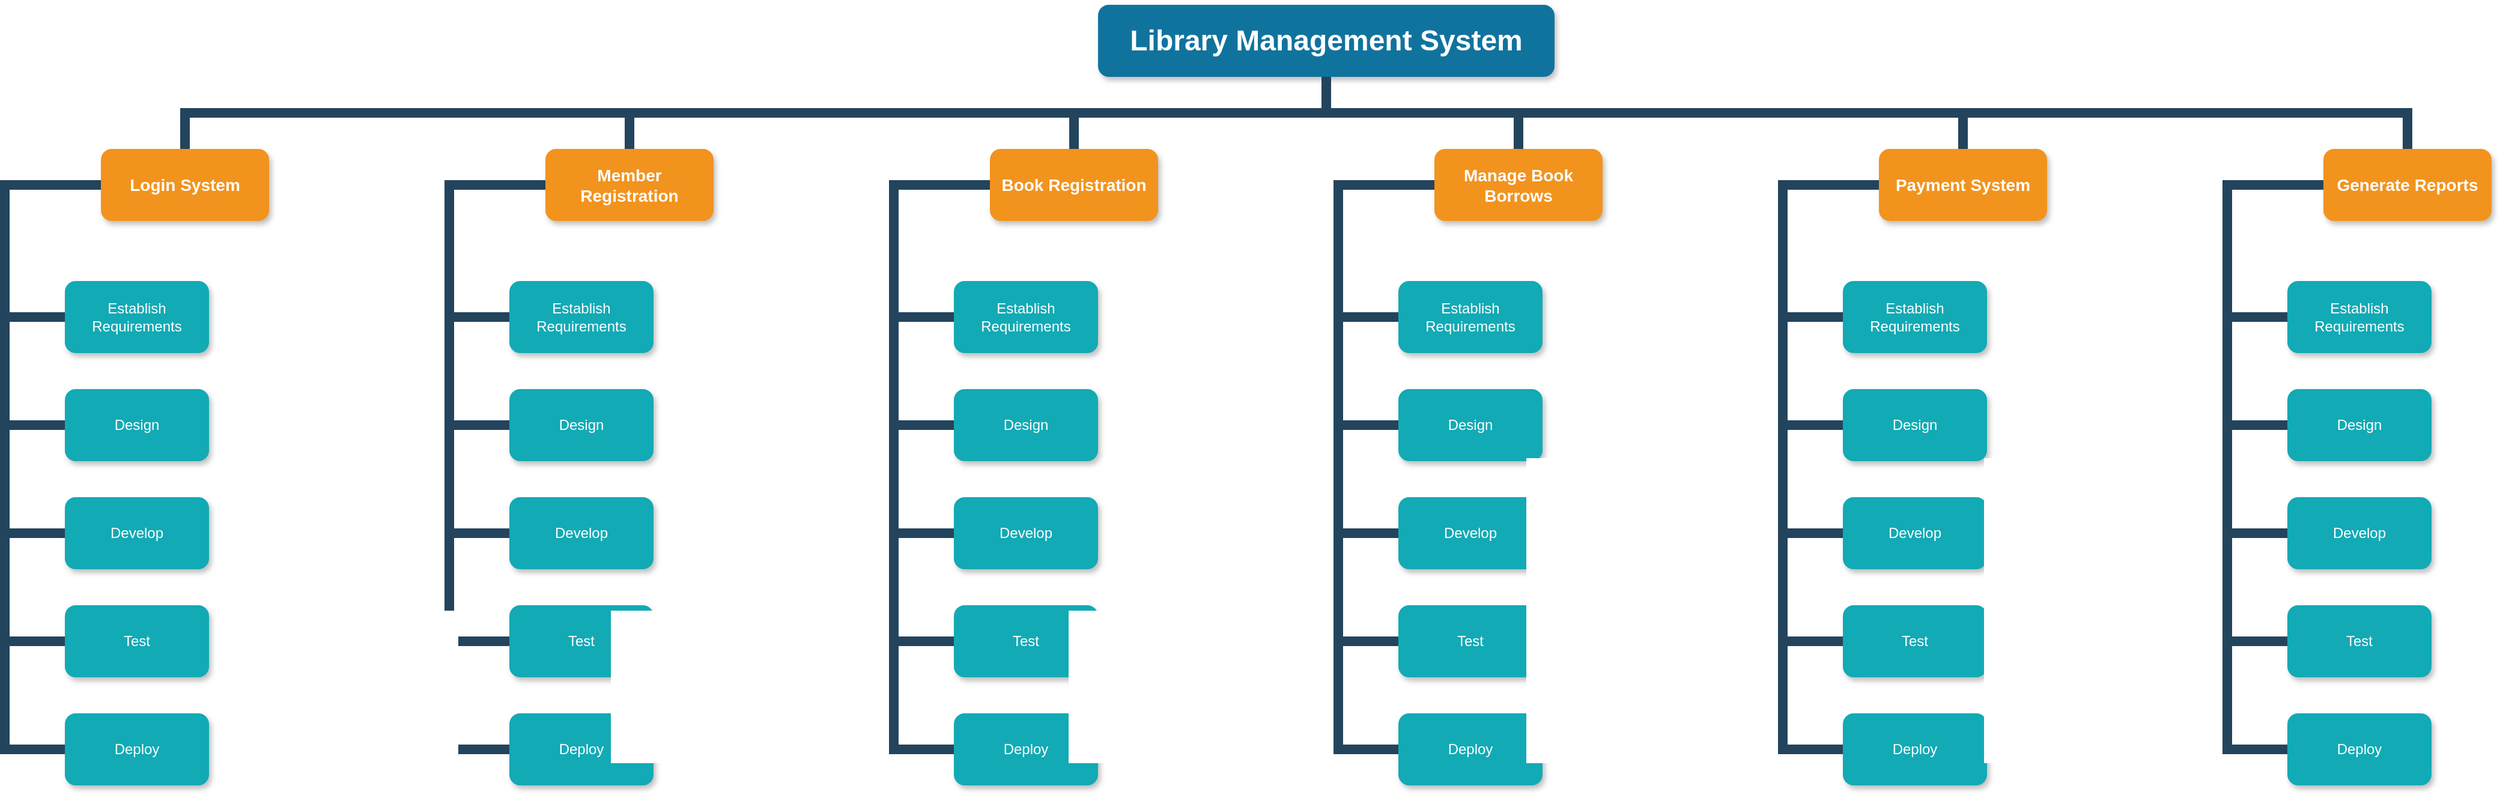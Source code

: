 <mxfile version="20.6.2" type="github">
  <diagram name="Page-1" id="64c3da0e-402f-94eb-ee01-a36477274f13">
    <mxGraphModel dx="2004" dy="1040" grid="1" gridSize="10" guides="1" tooltips="1" connect="1" arrows="1" fold="1" page="1" pageScale="1" pageWidth="1169" pageHeight="826" background="none" math="0" shadow="0">
      <root>
        <mxCell id="0" />
        <mxCell id="1" parent="0" />
        <mxCell id="2" value="Library Management System" style="whiteSpace=wrap;rounded=1;shadow=1;fillColor=#10739E;strokeColor=none;fontColor=#FFFFFF;fontStyle=1;fontSize=24" parent="1" vertex="1">
          <mxGeometry x="990" y="50" width="380" height="60" as="geometry" />
        </mxCell>
        <mxCell id="3" value="Login System" style="whiteSpace=wrap;rounded=1;fillColor=#F2931E;strokeColor=none;shadow=1;fontColor=#FFFFFF;fontStyle=1;fontSize=14" parent="1" vertex="1">
          <mxGeometry x="160" y="170.0" width="140" height="60" as="geometry" />
        </mxCell>
        <mxCell id="4" value="Member Registration" style="whiteSpace=wrap;rounded=1;fillColor=#F2931E;strokeColor=none;shadow=1;fontColor=#FFFFFF;fontStyle=1;fontSize=14" parent="1" vertex="1">
          <mxGeometry x="530" y="170.0" width="140" height="60" as="geometry" />
        </mxCell>
        <mxCell id="5" value="Generate Reports" style="whiteSpace=wrap;rounded=1;fillColor=#F2931E;strokeColor=none;shadow=1;fontColor=#FFFFFF;fontStyle=1;fontSize=14" parent="1" vertex="1">
          <mxGeometry x="2010" y="170.0" width="140" height="60" as="geometry" />
        </mxCell>
        <mxCell id="6" value="Book Registration" style="whiteSpace=wrap;rounded=1;fillColor=#F2931E;strokeColor=none;shadow=1;fontColor=#FFFFFF;fontStyle=1;fontSize=14" parent="1" vertex="1">
          <mxGeometry x="900" y="170.0" width="140" height="60" as="geometry" />
        </mxCell>
        <mxCell id="7" value="Manage Book Borrows" style="whiteSpace=wrap;rounded=1;fillColor=#F2931E;strokeColor=none;shadow=1;fontColor=#FFFFFF;fontStyle=1;fontSize=14" parent="1" vertex="1">
          <mxGeometry x="1270" y="170.0" width="140" height="60" as="geometry" />
        </mxCell>
        <mxCell id="8" value="Payment System" style="whiteSpace=wrap;rounded=1;fillColor=#F2931E;strokeColor=none;shadow=1;fontColor=#FFFFFF;fontStyle=1;fontSize=14" parent="1" vertex="1">
          <mxGeometry x="1640" y="170.0" width="140" height="60" as="geometry" />
        </mxCell>
        <mxCell id="10" value="Establish Requirements" style="whiteSpace=wrap;rounded=1;fillColor=#12AAB5;strokeColor=none;shadow=1;fontColor=#FFFFFF;" parent="1" vertex="1">
          <mxGeometry x="130" y="280.0" width="120" height="60" as="geometry" />
        </mxCell>
        <mxCell id="111" value="" style="edgeStyle=elbowEdgeStyle;elbow=horizontal;rounded=0;fontColor=#000000;endArrow=none;endFill=0;strokeWidth=8;strokeColor=#23445D;exitX=0;exitY=0.5;exitDx=0;exitDy=0;entryX=0;entryY=0.5;entryDx=0;entryDy=0;" parent="1" target="10" edge="1" source="3">
          <mxGeometry width="100" height="100" relative="1" as="geometry">
            <mxPoint x="150" y="200" as="sourcePoint" />
            <mxPoint x="100.0" y="310" as="targetPoint" />
            <Array as="points">
              <mxPoint x="80" y="260" />
            </Array>
          </mxGeometry>
        </mxCell>
        <mxCell id="229" value="" style="edgeStyle=elbowEdgeStyle;elbow=vertical;rounded=0;fontColor=#000000;endArrow=none;endFill=0;strokeWidth=8;strokeColor=#23445D;" parent="1" source="2" target="3" edge="1">
          <mxGeometry width="100" height="100" relative="1" as="geometry">
            <mxPoint x="540" y="140" as="sourcePoint" />
            <mxPoint x="640" y="40" as="targetPoint" />
          </mxGeometry>
        </mxCell>
        <mxCell id="230" value="" style="edgeStyle=elbowEdgeStyle;elbow=vertical;rounded=0;fontColor=#000000;endArrow=none;endFill=0;strokeWidth=8;strokeColor=#23445D;" parent="1" source="2" target="4" edge="1">
          <mxGeometry width="100" height="100" relative="1" as="geometry">
            <mxPoint x="550" y="150" as="sourcePoint" />
            <mxPoint x="650" y="50" as="targetPoint" />
          </mxGeometry>
        </mxCell>
        <mxCell id="231" value="" style="edgeStyle=elbowEdgeStyle;elbow=vertical;rounded=0;fontColor=#000000;endArrow=none;endFill=0;strokeWidth=8;strokeColor=#23445D;" parent="1" source="2" target="6" edge="1">
          <mxGeometry width="100" height="100" relative="1" as="geometry">
            <mxPoint x="560" y="160" as="sourcePoint" />
            <mxPoint x="660" y="60" as="targetPoint" />
          </mxGeometry>
        </mxCell>
        <mxCell id="232" value="" style="edgeStyle=elbowEdgeStyle;elbow=vertical;rounded=0;fontColor=#000000;endArrow=none;endFill=0;strokeWidth=8;strokeColor=#23445D;" parent="1" source="2" target="7" edge="1">
          <mxGeometry width="100" height="100" relative="1" as="geometry">
            <mxPoint x="570" y="170" as="sourcePoint" />
            <mxPoint x="670" y="70" as="targetPoint" />
          </mxGeometry>
        </mxCell>
        <mxCell id="233" value="" style="edgeStyle=elbowEdgeStyle;elbow=vertical;rounded=0;fontColor=#000000;endArrow=none;endFill=0;strokeWidth=8;strokeColor=#23445D;" parent="1" source="2" target="8" edge="1">
          <mxGeometry width="100" height="100" relative="1" as="geometry">
            <mxPoint x="580" y="180" as="sourcePoint" />
            <mxPoint x="680" y="80" as="targetPoint" />
          </mxGeometry>
        </mxCell>
        <mxCell id="234" value="" style="edgeStyle=elbowEdgeStyle;elbow=vertical;rounded=0;fontColor=#000000;endArrow=none;endFill=0;strokeWidth=8;strokeColor=#23445D;" parent="1" source="2" target="5" edge="1">
          <mxGeometry width="100" height="100" relative="1" as="geometry">
            <mxPoint x="590" y="190" as="sourcePoint" />
            <mxPoint x="690" y="90" as="targetPoint" />
          </mxGeometry>
        </mxCell>
        <mxCell id="SV8v0s03v5Jsf1kTegWQ-235" value="Design" style="whiteSpace=wrap;rounded=1;fillColor=#12AAB5;strokeColor=none;shadow=1;fontColor=#FFFFFF;" vertex="1" parent="1">
          <mxGeometry x="130" y="370.0" width="120" height="60" as="geometry" />
        </mxCell>
        <mxCell id="SV8v0s03v5Jsf1kTegWQ-238" value="" style="edgeStyle=elbowEdgeStyle;elbow=horizontal;rounded=0;fontColor=#000000;endArrow=none;endFill=0;strokeWidth=8;strokeColor=#23445D;entryX=0;entryY=0.5;entryDx=0;entryDy=0;exitX=0;exitY=0.5;exitDx=0;exitDy=0;" edge="1" parent="1" source="3" target="SV8v0s03v5Jsf1kTegWQ-235">
          <mxGeometry width="100" height="100" relative="1" as="geometry">
            <mxPoint x="80" y="310" as="sourcePoint" />
            <mxPoint x="120" y="508.0" as="targetPoint" />
            <Array as="points">
              <mxPoint x="80" y="400" />
            </Array>
          </mxGeometry>
        </mxCell>
        <mxCell id="SV8v0s03v5Jsf1kTegWQ-239" value="Develop" style="whiteSpace=wrap;rounded=1;fillColor=#12AAB5;strokeColor=none;shadow=1;fontColor=#FFFFFF;" vertex="1" parent="1">
          <mxGeometry x="130" y="460.0" width="120" height="60" as="geometry" />
        </mxCell>
        <mxCell id="SV8v0s03v5Jsf1kTegWQ-240" value="Test" style="whiteSpace=wrap;rounded=1;fillColor=#12AAB5;strokeColor=none;shadow=1;fontColor=#FFFFFF;" vertex="1" parent="1">
          <mxGeometry x="130" y="550.0" width="120" height="60" as="geometry" />
        </mxCell>
        <mxCell id="SV8v0s03v5Jsf1kTegWQ-241" value="Deploy" style="whiteSpace=wrap;rounded=1;fillColor=#12AAB5;strokeColor=none;shadow=1;fontColor=#FFFFFF;" vertex="1" parent="1">
          <mxGeometry x="130" y="640.0" width="120" height="60" as="geometry" />
        </mxCell>
        <mxCell id="SV8v0s03v5Jsf1kTegWQ-244" value="" style="edgeStyle=elbowEdgeStyle;elbow=horizontal;rounded=0;fontColor=#000000;endArrow=none;endFill=0;strokeWidth=8;strokeColor=#23445D;exitX=0;exitY=0.5;exitDx=0;exitDy=0;entryX=0;entryY=0.5;entryDx=0;entryDy=0;" edge="1" parent="1" source="3" target="SV8v0s03v5Jsf1kTegWQ-239">
          <mxGeometry width="100" height="100" relative="1" as="geometry">
            <mxPoint x="160" y="290.0" as="sourcePoint" />
            <mxPoint x="100" y="490" as="targetPoint" />
            <Array as="points">
              <mxPoint x="80" y="490" />
            </Array>
          </mxGeometry>
        </mxCell>
        <mxCell id="SV8v0s03v5Jsf1kTegWQ-245" value="" style="edgeStyle=elbowEdgeStyle;elbow=horizontal;rounded=0;fontColor=#000000;endArrow=none;endFill=0;strokeWidth=8;strokeColor=#23445D;exitX=0;exitY=0.5;exitDx=0;exitDy=0;entryX=0;entryY=0.5;entryDx=0;entryDy=0;" edge="1" parent="1" source="3" target="SV8v0s03v5Jsf1kTegWQ-240">
          <mxGeometry width="100" height="100" relative="1" as="geometry">
            <mxPoint x="160" y="300.0" as="sourcePoint" />
            <mxPoint x="130" y="590.0" as="targetPoint" />
            <Array as="points">
              <mxPoint x="80" y="590" />
            </Array>
          </mxGeometry>
        </mxCell>
        <mxCell id="SV8v0s03v5Jsf1kTegWQ-246" value="" style="edgeStyle=elbowEdgeStyle;elbow=horizontal;rounded=0;fontColor=#000000;endArrow=none;endFill=0;strokeWidth=8;strokeColor=#23445D;exitX=0;exitY=0.5;exitDx=0;exitDy=0;entryX=0;entryY=0.5;entryDx=0;entryDy=0;" edge="1" parent="1" source="3" target="SV8v0s03v5Jsf1kTegWQ-241">
          <mxGeometry width="100" height="100" relative="1" as="geometry">
            <mxPoint x="160" y="290.0" as="sourcePoint" />
            <mxPoint x="100" y="700" as="targetPoint" />
            <Array as="points">
              <mxPoint x="80" y="680" />
            </Array>
          </mxGeometry>
        </mxCell>
        <mxCell id="SV8v0s03v5Jsf1kTegWQ-257" value="Establish Requirements" style="whiteSpace=wrap;rounded=1;fillColor=#12AAB5;strokeColor=none;shadow=1;fontColor=#FFFFFF;" vertex="1" parent="1">
          <mxGeometry x="500" y="280.0" width="120" height="60" as="geometry" />
        </mxCell>
        <mxCell id="SV8v0s03v5Jsf1kTegWQ-258" value="" style="edgeStyle=elbowEdgeStyle;elbow=horizontal;rounded=0;fontColor=#000000;endArrow=none;endFill=0;strokeWidth=8;strokeColor=#23445D;exitX=0;exitY=0.5;exitDx=0;exitDy=0;entryX=0;entryY=0.5;entryDx=0;entryDy=0;" edge="1" parent="1" target="SV8v0s03v5Jsf1kTegWQ-257">
          <mxGeometry width="100" height="100" relative="1" as="geometry">
            <mxPoint x="530" y="200.0" as="sourcePoint" />
            <mxPoint x="470.0" y="310" as="targetPoint" />
            <Array as="points">
              <mxPoint x="450" y="260" />
            </Array>
          </mxGeometry>
        </mxCell>
        <mxCell id="SV8v0s03v5Jsf1kTegWQ-259" value="Design" style="whiteSpace=wrap;rounded=1;fillColor=#12AAB5;strokeColor=none;shadow=1;fontColor=#FFFFFF;" vertex="1" parent="1">
          <mxGeometry x="500" y="370.0" width="120" height="60" as="geometry" />
        </mxCell>
        <mxCell id="SV8v0s03v5Jsf1kTegWQ-260" value="" style="edgeStyle=elbowEdgeStyle;elbow=horizontal;rounded=0;fontColor=#000000;endArrow=none;endFill=0;strokeWidth=8;strokeColor=#23445D;entryX=0;entryY=0.5;entryDx=0;entryDy=0;exitX=0;exitY=0.5;exitDx=0;exitDy=0;" edge="1" parent="1" target="SV8v0s03v5Jsf1kTegWQ-259">
          <mxGeometry width="100" height="100" relative="1" as="geometry">
            <mxPoint x="530" y="200.0" as="sourcePoint" />
            <mxPoint x="490" y="508.0" as="targetPoint" />
            <Array as="points">
              <mxPoint x="450" y="400" />
            </Array>
          </mxGeometry>
        </mxCell>
        <mxCell id="SV8v0s03v5Jsf1kTegWQ-261" value="Develop" style="whiteSpace=wrap;rounded=1;fillColor=#12AAB5;strokeColor=none;shadow=1;fontColor=#FFFFFF;" vertex="1" parent="1">
          <mxGeometry x="500" y="460.0" width="120" height="60" as="geometry" />
        </mxCell>
        <mxCell id="SV8v0s03v5Jsf1kTegWQ-262" value="Test" style="whiteSpace=wrap;rounded=1;fillColor=#12AAB5;strokeColor=none;shadow=1;fontColor=#FFFFFF;" vertex="1" parent="1">
          <mxGeometry x="500" y="550.0" width="120" height="60" as="geometry" />
        </mxCell>
        <mxCell id="SV8v0s03v5Jsf1kTegWQ-263" value="Deploy" style="whiteSpace=wrap;rounded=1;fillColor=#12AAB5;strokeColor=none;shadow=1;fontColor=#FFFFFF;" vertex="1" parent="1">
          <mxGeometry x="500" y="640.0" width="120" height="60" as="geometry" />
        </mxCell>
        <mxCell id="SV8v0s03v5Jsf1kTegWQ-264" value="" style="edgeStyle=elbowEdgeStyle;elbow=horizontal;rounded=0;fontColor=#000000;endArrow=none;endFill=0;strokeWidth=8;strokeColor=#23445D;exitX=0;exitY=0.5;exitDx=0;exitDy=0;entryX=0;entryY=0.5;entryDx=0;entryDy=0;" edge="1" parent="1" target="SV8v0s03v5Jsf1kTegWQ-261">
          <mxGeometry width="100" height="100" relative="1" as="geometry">
            <mxPoint x="530" y="200.0" as="sourcePoint" />
            <mxPoint x="470" y="490" as="targetPoint" />
            <Array as="points">
              <mxPoint x="450" y="490" />
            </Array>
          </mxGeometry>
        </mxCell>
        <mxCell id="SV8v0s03v5Jsf1kTegWQ-265" value="" style="edgeStyle=elbowEdgeStyle;elbow=horizontal;rounded=0;fontColor=#000000;endArrow=none;endFill=0;strokeWidth=8;strokeColor=#23445D;exitX=0;exitY=0.5;exitDx=0;exitDy=0;entryX=0;entryY=0.5;entryDx=0;entryDy=0;" edge="1" parent="1" target="SV8v0s03v5Jsf1kTegWQ-262">
          <mxGeometry width="100" height="100" relative="1" as="geometry">
            <mxPoint x="530" y="200.0" as="sourcePoint" />
            <mxPoint x="500" y="590.0" as="targetPoint" />
            <Array as="points">
              <mxPoint x="450" y="590" />
            </Array>
          </mxGeometry>
        </mxCell>
        <mxCell id="SV8v0s03v5Jsf1kTegWQ-266" value="" style="edgeStyle=elbowEdgeStyle;elbow=horizontal;rounded=0;fontColor=#000000;endArrow=none;endFill=0;strokeWidth=8;strokeColor=#23445D;entryX=0;entryY=0.5;entryDx=0;entryDy=0;exitX=0;exitY=0.5;exitDx=0;exitDy=0;" edge="1" parent="1" target="SV8v0s03v5Jsf1kTegWQ-263" source="4">
          <mxGeometry width="100" height="100" relative="1" as="geometry">
            <mxPoint x="540" y="200" as="sourcePoint" />
            <mxPoint x="470" y="700" as="targetPoint" />
            <Array as="points">
              <mxPoint x="450" y="680" />
            </Array>
          </mxGeometry>
        </mxCell>
        <mxCell id="SV8v0s03v5Jsf1kTegWQ-267" value="Establish Requirements" style="whiteSpace=wrap;rounded=1;fillColor=#12AAB5;strokeColor=none;shadow=1;fontColor=#FFFFFF;" vertex="1" parent="1">
          <mxGeometry x="870" y="280.0" width="120" height="60" as="geometry" />
        </mxCell>
        <mxCell id="SV8v0s03v5Jsf1kTegWQ-268" value="" style="edgeStyle=elbowEdgeStyle;elbow=horizontal;rounded=0;fontColor=#000000;endArrow=none;endFill=0;strokeWidth=8;strokeColor=#23445D;exitX=0;exitY=0.5;exitDx=0;exitDy=0;entryX=0;entryY=0.5;entryDx=0;entryDy=0;" edge="1" parent="1" target="SV8v0s03v5Jsf1kTegWQ-267">
          <mxGeometry width="100" height="100" relative="1" as="geometry">
            <mxPoint x="900" y="200.0" as="sourcePoint" />
            <mxPoint x="840.0" y="310" as="targetPoint" />
            <Array as="points">
              <mxPoint x="820" y="260" />
            </Array>
          </mxGeometry>
        </mxCell>
        <mxCell id="SV8v0s03v5Jsf1kTegWQ-269" value="Design" style="whiteSpace=wrap;rounded=1;fillColor=#12AAB5;strokeColor=none;shadow=1;fontColor=#FFFFFF;" vertex="1" parent="1">
          <mxGeometry x="870" y="370.0" width="120" height="60" as="geometry" />
        </mxCell>
        <mxCell id="SV8v0s03v5Jsf1kTegWQ-270" value="" style="edgeStyle=elbowEdgeStyle;elbow=horizontal;rounded=0;fontColor=#000000;endArrow=none;endFill=0;strokeWidth=8;strokeColor=#23445D;entryX=0;entryY=0.5;entryDx=0;entryDy=0;exitX=0;exitY=0.5;exitDx=0;exitDy=0;" edge="1" parent="1" target="SV8v0s03v5Jsf1kTegWQ-269">
          <mxGeometry width="100" height="100" relative="1" as="geometry">
            <mxPoint x="900" y="200.0" as="sourcePoint" />
            <mxPoint x="860" y="508.0" as="targetPoint" />
            <Array as="points">
              <mxPoint x="820" y="400" />
            </Array>
          </mxGeometry>
        </mxCell>
        <mxCell id="SV8v0s03v5Jsf1kTegWQ-271" value="Develop" style="whiteSpace=wrap;rounded=1;fillColor=#12AAB5;strokeColor=none;shadow=1;fontColor=#FFFFFF;" vertex="1" parent="1">
          <mxGeometry x="870" y="460.0" width="120" height="60" as="geometry" />
        </mxCell>
        <mxCell id="SV8v0s03v5Jsf1kTegWQ-272" value="Test" style="whiteSpace=wrap;rounded=1;fillColor=#12AAB5;strokeColor=none;shadow=1;fontColor=#FFFFFF;" vertex="1" parent="1">
          <mxGeometry x="870" y="550.0" width="120" height="60" as="geometry" />
        </mxCell>
        <mxCell id="SV8v0s03v5Jsf1kTegWQ-273" value="Deploy" style="whiteSpace=wrap;rounded=1;fillColor=#12AAB5;strokeColor=none;shadow=1;fontColor=#FFFFFF;" vertex="1" parent="1">
          <mxGeometry x="870" y="640.0" width="120" height="60" as="geometry" />
        </mxCell>
        <mxCell id="SV8v0s03v5Jsf1kTegWQ-274" value="" style="edgeStyle=elbowEdgeStyle;elbow=horizontal;rounded=0;fontColor=#000000;endArrow=none;endFill=0;strokeWidth=8;strokeColor=#23445D;exitX=0;exitY=0.5;exitDx=0;exitDy=0;entryX=0;entryY=0.5;entryDx=0;entryDy=0;" edge="1" parent="1" target="SV8v0s03v5Jsf1kTegWQ-271">
          <mxGeometry width="100" height="100" relative="1" as="geometry">
            <mxPoint x="900" y="200.0" as="sourcePoint" />
            <mxPoint x="840" y="490" as="targetPoint" />
            <Array as="points">
              <mxPoint x="820" y="490" />
            </Array>
          </mxGeometry>
        </mxCell>
        <mxCell id="SV8v0s03v5Jsf1kTegWQ-275" value="" style="edgeStyle=elbowEdgeStyle;elbow=horizontal;rounded=0;fontColor=#000000;endArrow=none;endFill=0;strokeWidth=8;strokeColor=#23445D;exitX=0;exitY=0.5;exitDx=0;exitDy=0;entryX=0;entryY=0.5;entryDx=0;entryDy=0;" edge="1" parent="1" target="SV8v0s03v5Jsf1kTegWQ-272">
          <mxGeometry width="100" height="100" relative="1" as="geometry">
            <mxPoint x="900" y="200.0" as="sourcePoint" />
            <mxPoint x="870" y="590.0" as="targetPoint" />
            <Array as="points">
              <mxPoint x="820" y="590" />
            </Array>
          </mxGeometry>
        </mxCell>
        <mxCell id="SV8v0s03v5Jsf1kTegWQ-276" value="" style="edgeStyle=elbowEdgeStyle;elbow=horizontal;rounded=0;fontColor=#000000;endArrow=none;endFill=0;strokeWidth=8;strokeColor=#23445D;entryX=0;entryY=0.5;entryDx=0;entryDy=0;exitX=0;exitY=0.5;exitDx=0;exitDy=0;" edge="1" parent="1" target="SV8v0s03v5Jsf1kTegWQ-273" source="6">
          <mxGeometry width="100" height="100" relative="1" as="geometry">
            <mxPoint x="870" y="180" as="sourcePoint" />
            <mxPoint x="840" y="700" as="targetPoint" />
            <Array as="points">
              <mxPoint x="820" y="680" />
            </Array>
          </mxGeometry>
        </mxCell>
        <mxCell id="SV8v0s03v5Jsf1kTegWQ-277" value="Establish Requirements" style="whiteSpace=wrap;rounded=1;fillColor=#12AAB5;strokeColor=none;shadow=1;fontColor=#FFFFFF;" vertex="1" parent="1">
          <mxGeometry x="1240" y="280.0" width="120" height="60" as="geometry" />
        </mxCell>
        <mxCell id="SV8v0s03v5Jsf1kTegWQ-278" value="" style="edgeStyle=elbowEdgeStyle;elbow=horizontal;rounded=0;fontColor=#000000;endArrow=none;endFill=0;strokeWidth=8;strokeColor=#23445D;exitX=0;exitY=0.5;exitDx=0;exitDy=0;entryX=0;entryY=0.5;entryDx=0;entryDy=0;" edge="1" parent="1" target="SV8v0s03v5Jsf1kTegWQ-277">
          <mxGeometry width="100" height="100" relative="1" as="geometry">
            <mxPoint x="1270" y="200.0" as="sourcePoint" />
            <mxPoint x="1210.0" y="310" as="targetPoint" />
            <Array as="points">
              <mxPoint x="1190" y="260" />
            </Array>
          </mxGeometry>
        </mxCell>
        <mxCell id="SV8v0s03v5Jsf1kTegWQ-279" value="Design" style="whiteSpace=wrap;rounded=1;fillColor=#12AAB5;strokeColor=none;shadow=1;fontColor=#FFFFFF;" vertex="1" parent="1">
          <mxGeometry x="1240" y="370.0" width="120" height="60" as="geometry" />
        </mxCell>
        <mxCell id="SV8v0s03v5Jsf1kTegWQ-280" value="" style="edgeStyle=elbowEdgeStyle;elbow=horizontal;rounded=0;fontColor=#000000;endArrow=none;endFill=0;strokeWidth=8;strokeColor=#23445D;entryX=0;entryY=0.5;entryDx=0;entryDy=0;exitX=0;exitY=0.5;exitDx=0;exitDy=0;" edge="1" parent="1" target="SV8v0s03v5Jsf1kTegWQ-279">
          <mxGeometry width="100" height="100" relative="1" as="geometry">
            <mxPoint x="1270" y="200.0" as="sourcePoint" />
            <mxPoint x="1230" y="508.0" as="targetPoint" />
            <Array as="points">
              <mxPoint x="1190" y="400" />
            </Array>
          </mxGeometry>
        </mxCell>
        <mxCell id="SV8v0s03v5Jsf1kTegWQ-281" value="Develop" style="whiteSpace=wrap;rounded=1;fillColor=#12AAB5;strokeColor=none;shadow=1;fontColor=#FFFFFF;" vertex="1" parent="1">
          <mxGeometry x="1240" y="460.0" width="120" height="60" as="geometry" />
        </mxCell>
        <mxCell id="SV8v0s03v5Jsf1kTegWQ-282" value="Test" style="whiteSpace=wrap;rounded=1;fillColor=#12AAB5;strokeColor=none;shadow=1;fontColor=#FFFFFF;" vertex="1" parent="1">
          <mxGeometry x="1240" y="550.0" width="120" height="60" as="geometry" />
        </mxCell>
        <mxCell id="SV8v0s03v5Jsf1kTegWQ-283" value="Deploy" style="whiteSpace=wrap;rounded=1;fillColor=#12AAB5;strokeColor=none;shadow=1;fontColor=#FFFFFF;" vertex="1" parent="1">
          <mxGeometry x="1240" y="640.0" width="120" height="60" as="geometry" />
        </mxCell>
        <mxCell id="SV8v0s03v5Jsf1kTegWQ-284" value="" style="edgeStyle=elbowEdgeStyle;elbow=horizontal;rounded=0;fontColor=#000000;endArrow=none;endFill=0;strokeWidth=8;strokeColor=#23445D;exitX=0;exitY=0.5;exitDx=0;exitDy=0;entryX=0;entryY=0.5;entryDx=0;entryDy=0;" edge="1" parent="1" target="SV8v0s03v5Jsf1kTegWQ-281">
          <mxGeometry width="100" height="100" relative="1" as="geometry">
            <mxPoint x="1270" y="200.0" as="sourcePoint" />
            <mxPoint x="1210" y="490" as="targetPoint" />
            <Array as="points">
              <mxPoint x="1190" y="490" />
            </Array>
          </mxGeometry>
        </mxCell>
        <mxCell id="SV8v0s03v5Jsf1kTegWQ-285" value="" style="edgeStyle=elbowEdgeStyle;elbow=horizontal;rounded=0;fontColor=#000000;endArrow=none;endFill=0;strokeWidth=8;strokeColor=#23445D;exitX=0;exitY=0.5;exitDx=0;exitDy=0;entryX=0;entryY=0.5;entryDx=0;entryDy=0;" edge="1" parent="1" target="SV8v0s03v5Jsf1kTegWQ-282">
          <mxGeometry width="100" height="100" relative="1" as="geometry">
            <mxPoint x="1270" y="200.0" as="sourcePoint" />
            <mxPoint x="1240" y="590.0" as="targetPoint" />
            <Array as="points">
              <mxPoint x="1190" y="590" />
            </Array>
          </mxGeometry>
        </mxCell>
        <mxCell id="SV8v0s03v5Jsf1kTegWQ-286" value="" style="edgeStyle=elbowEdgeStyle;elbow=horizontal;rounded=0;fontColor=#000000;endArrow=none;endFill=0;strokeWidth=8;strokeColor=#23445D;exitX=0;exitY=0.5;exitDx=0;exitDy=0;entryX=0;entryY=0.5;entryDx=0;entryDy=0;" edge="1" parent="1" target="SV8v0s03v5Jsf1kTegWQ-283">
          <mxGeometry width="100" height="100" relative="1" as="geometry">
            <mxPoint x="1270" y="200.0" as="sourcePoint" />
            <mxPoint x="1210" y="700" as="targetPoint" />
            <Array as="points">
              <mxPoint x="1190" y="680" />
            </Array>
          </mxGeometry>
        </mxCell>
        <mxCell id="SV8v0s03v5Jsf1kTegWQ-287" value="Establish Requirements" style="whiteSpace=wrap;rounded=1;fillColor=#12AAB5;strokeColor=none;shadow=1;fontColor=#FFFFFF;" vertex="1" parent="1">
          <mxGeometry x="1610" y="280.0" width="120" height="60" as="geometry" />
        </mxCell>
        <mxCell id="SV8v0s03v5Jsf1kTegWQ-288" value="" style="edgeStyle=elbowEdgeStyle;elbow=horizontal;rounded=0;fontColor=#000000;endArrow=none;endFill=0;strokeWidth=8;strokeColor=#23445D;exitX=0;exitY=0.5;exitDx=0;exitDy=0;entryX=0;entryY=0.5;entryDx=0;entryDy=0;" edge="1" parent="1" target="SV8v0s03v5Jsf1kTegWQ-287">
          <mxGeometry width="100" height="100" relative="1" as="geometry">
            <mxPoint x="1640" y="200.0" as="sourcePoint" />
            <mxPoint x="1580.0" y="310" as="targetPoint" />
            <Array as="points">
              <mxPoint x="1560" y="260" />
            </Array>
          </mxGeometry>
        </mxCell>
        <mxCell id="SV8v0s03v5Jsf1kTegWQ-289" value="Design" style="whiteSpace=wrap;rounded=1;fillColor=#12AAB5;strokeColor=none;shadow=1;fontColor=#FFFFFF;" vertex="1" parent="1">
          <mxGeometry x="1610" y="370.0" width="120" height="60" as="geometry" />
        </mxCell>
        <mxCell id="SV8v0s03v5Jsf1kTegWQ-290" value="" style="edgeStyle=elbowEdgeStyle;elbow=horizontal;rounded=0;fontColor=#000000;endArrow=none;endFill=0;strokeWidth=8;strokeColor=#23445D;entryX=0;entryY=0.5;entryDx=0;entryDy=0;exitX=0;exitY=0.5;exitDx=0;exitDy=0;" edge="1" parent="1" target="SV8v0s03v5Jsf1kTegWQ-289">
          <mxGeometry width="100" height="100" relative="1" as="geometry">
            <mxPoint x="1640" y="200.0" as="sourcePoint" />
            <mxPoint x="1600" y="508.0" as="targetPoint" />
            <Array as="points">
              <mxPoint x="1560" y="400" />
            </Array>
          </mxGeometry>
        </mxCell>
        <mxCell id="SV8v0s03v5Jsf1kTegWQ-291" value="Develop" style="whiteSpace=wrap;rounded=1;fillColor=#12AAB5;strokeColor=none;shadow=1;fontColor=#FFFFFF;" vertex="1" parent="1">
          <mxGeometry x="1610" y="460.0" width="120" height="60" as="geometry" />
        </mxCell>
        <mxCell id="SV8v0s03v5Jsf1kTegWQ-292" value="Test" style="whiteSpace=wrap;rounded=1;fillColor=#12AAB5;strokeColor=none;shadow=1;fontColor=#FFFFFF;" vertex="1" parent="1">
          <mxGeometry x="1610" y="550.0" width="120" height="60" as="geometry" />
        </mxCell>
        <mxCell id="SV8v0s03v5Jsf1kTegWQ-293" value="Deploy" style="whiteSpace=wrap;rounded=1;fillColor=#12AAB5;strokeColor=none;shadow=1;fontColor=#FFFFFF;" vertex="1" parent="1">
          <mxGeometry x="1610" y="640.0" width="120" height="60" as="geometry" />
        </mxCell>
        <mxCell id="SV8v0s03v5Jsf1kTegWQ-294" value="" style="edgeStyle=elbowEdgeStyle;elbow=horizontal;rounded=0;fontColor=#000000;endArrow=none;endFill=0;strokeWidth=8;strokeColor=#23445D;exitX=0;exitY=0.5;exitDx=0;exitDy=0;entryX=0;entryY=0.5;entryDx=0;entryDy=0;" edge="1" parent="1" target="SV8v0s03v5Jsf1kTegWQ-291">
          <mxGeometry width="100" height="100" relative="1" as="geometry">
            <mxPoint x="1640" y="200.0" as="sourcePoint" />
            <mxPoint x="1580" y="490" as="targetPoint" />
            <Array as="points">
              <mxPoint x="1560" y="490" />
            </Array>
          </mxGeometry>
        </mxCell>
        <mxCell id="SV8v0s03v5Jsf1kTegWQ-295" value="" style="edgeStyle=elbowEdgeStyle;elbow=horizontal;rounded=0;fontColor=#000000;endArrow=none;endFill=0;strokeWidth=8;strokeColor=#23445D;exitX=0;exitY=0.5;exitDx=0;exitDy=0;entryX=0;entryY=0.5;entryDx=0;entryDy=0;" edge="1" parent="1" target="SV8v0s03v5Jsf1kTegWQ-292">
          <mxGeometry width="100" height="100" relative="1" as="geometry">
            <mxPoint x="1640" y="200.0" as="sourcePoint" />
            <mxPoint x="1610" y="590.0" as="targetPoint" />
            <Array as="points">
              <mxPoint x="1560" y="590" />
            </Array>
          </mxGeometry>
        </mxCell>
        <mxCell id="SV8v0s03v5Jsf1kTegWQ-296" value="" style="edgeStyle=elbowEdgeStyle;elbow=horizontal;rounded=0;fontColor=#000000;endArrow=none;endFill=0;strokeWidth=8;strokeColor=#23445D;exitX=0;exitY=0.5;exitDx=0;exitDy=0;entryX=0;entryY=0.5;entryDx=0;entryDy=0;" edge="1" parent="1" target="SV8v0s03v5Jsf1kTegWQ-293">
          <mxGeometry width="100" height="100" relative="1" as="geometry">
            <mxPoint x="1640" y="200.0" as="sourcePoint" />
            <mxPoint x="1580" y="700" as="targetPoint" />
            <Array as="points">
              <mxPoint x="1560" y="680" />
            </Array>
          </mxGeometry>
        </mxCell>
        <mxCell id="SV8v0s03v5Jsf1kTegWQ-297" value="Establish Requirements" style="whiteSpace=wrap;rounded=1;fillColor=#12AAB5;strokeColor=none;shadow=1;fontColor=#FFFFFF;" vertex="1" parent="1">
          <mxGeometry x="1980" y="280.0" width="120" height="60" as="geometry" />
        </mxCell>
        <mxCell id="SV8v0s03v5Jsf1kTegWQ-298" value="" style="edgeStyle=elbowEdgeStyle;elbow=horizontal;rounded=0;fontColor=#000000;endArrow=none;endFill=0;strokeWidth=8;strokeColor=#23445D;exitX=0;exitY=0.5;exitDx=0;exitDy=0;entryX=0;entryY=0.5;entryDx=0;entryDy=0;" edge="1" parent="1" target="SV8v0s03v5Jsf1kTegWQ-297">
          <mxGeometry width="100" height="100" relative="1" as="geometry">
            <mxPoint x="2010" y="200.0" as="sourcePoint" />
            <mxPoint x="1950.0" y="310" as="targetPoint" />
            <Array as="points">
              <mxPoint x="1930" y="260" />
            </Array>
          </mxGeometry>
        </mxCell>
        <mxCell id="SV8v0s03v5Jsf1kTegWQ-299" value="Design" style="whiteSpace=wrap;rounded=1;fillColor=#12AAB5;strokeColor=none;shadow=1;fontColor=#FFFFFF;" vertex="1" parent="1">
          <mxGeometry x="1980" y="370.0" width="120" height="60" as="geometry" />
        </mxCell>
        <mxCell id="SV8v0s03v5Jsf1kTegWQ-300" value="" style="edgeStyle=elbowEdgeStyle;elbow=horizontal;rounded=0;fontColor=#000000;endArrow=none;endFill=0;strokeWidth=8;strokeColor=#23445D;entryX=0;entryY=0.5;entryDx=0;entryDy=0;exitX=0;exitY=0.5;exitDx=0;exitDy=0;" edge="1" parent="1" target="SV8v0s03v5Jsf1kTegWQ-299">
          <mxGeometry width="100" height="100" relative="1" as="geometry">
            <mxPoint x="2010" y="200.0" as="sourcePoint" />
            <mxPoint x="1970" y="508.0" as="targetPoint" />
            <Array as="points">
              <mxPoint x="1930" y="400" />
            </Array>
          </mxGeometry>
        </mxCell>
        <mxCell id="SV8v0s03v5Jsf1kTegWQ-301" value="Develop" style="whiteSpace=wrap;rounded=1;fillColor=#12AAB5;strokeColor=none;shadow=1;fontColor=#FFFFFF;" vertex="1" parent="1">
          <mxGeometry x="1980" y="460.0" width="120" height="60" as="geometry" />
        </mxCell>
        <mxCell id="SV8v0s03v5Jsf1kTegWQ-302" value="Test" style="whiteSpace=wrap;rounded=1;fillColor=#12AAB5;strokeColor=none;shadow=1;fontColor=#FFFFFF;" vertex="1" parent="1">
          <mxGeometry x="1980" y="550.0" width="120" height="60" as="geometry" />
        </mxCell>
        <mxCell id="SV8v0s03v5Jsf1kTegWQ-303" value="Deploy" style="whiteSpace=wrap;rounded=1;fillColor=#12AAB5;strokeColor=none;shadow=1;fontColor=#FFFFFF;" vertex="1" parent="1">
          <mxGeometry x="1980" y="640.0" width="120" height="60" as="geometry" />
        </mxCell>
        <mxCell id="SV8v0s03v5Jsf1kTegWQ-304" value="" style="edgeStyle=elbowEdgeStyle;elbow=horizontal;rounded=0;fontColor=#000000;endArrow=none;endFill=0;strokeWidth=8;strokeColor=#23445D;exitX=0;exitY=0.5;exitDx=0;exitDy=0;entryX=0;entryY=0.5;entryDx=0;entryDy=0;" edge="1" parent="1" target="SV8v0s03v5Jsf1kTegWQ-301">
          <mxGeometry width="100" height="100" relative="1" as="geometry">
            <mxPoint x="2010" y="200.0" as="sourcePoint" />
            <mxPoint x="1950" y="490" as="targetPoint" />
            <Array as="points">
              <mxPoint x="1930" y="490" />
            </Array>
          </mxGeometry>
        </mxCell>
        <mxCell id="SV8v0s03v5Jsf1kTegWQ-305" value="" style="edgeStyle=elbowEdgeStyle;elbow=horizontal;rounded=0;fontColor=#000000;endArrow=none;endFill=0;strokeWidth=8;strokeColor=#23445D;exitX=0;exitY=0.5;exitDx=0;exitDy=0;entryX=0;entryY=0.5;entryDx=0;entryDy=0;" edge="1" parent="1" target="SV8v0s03v5Jsf1kTegWQ-302">
          <mxGeometry width="100" height="100" relative="1" as="geometry">
            <mxPoint x="2010" y="200.0" as="sourcePoint" />
            <mxPoint x="1980" y="590.0" as="targetPoint" />
            <Array as="points">
              <mxPoint x="1930" y="590" />
            </Array>
          </mxGeometry>
        </mxCell>
        <mxCell id="SV8v0s03v5Jsf1kTegWQ-306" value="" style="edgeStyle=elbowEdgeStyle;elbow=horizontal;rounded=0;fontColor=#000000;endArrow=none;endFill=0;strokeWidth=8;strokeColor=#23445D;exitX=0;exitY=0.5;exitDx=0;exitDy=0;entryX=0;entryY=0.5;entryDx=0;entryDy=0;" edge="1" parent="1" target="SV8v0s03v5Jsf1kTegWQ-303">
          <mxGeometry width="100" height="100" relative="1" as="geometry">
            <mxPoint x="2010" y="200.0" as="sourcePoint" />
            <mxPoint x="1950" y="700" as="targetPoint" />
            <Array as="points">
              <mxPoint x="1930" y="680" />
            </Array>
          </mxGeometry>
        </mxCell>
      </root>
    </mxGraphModel>
  </diagram>
</mxfile>
